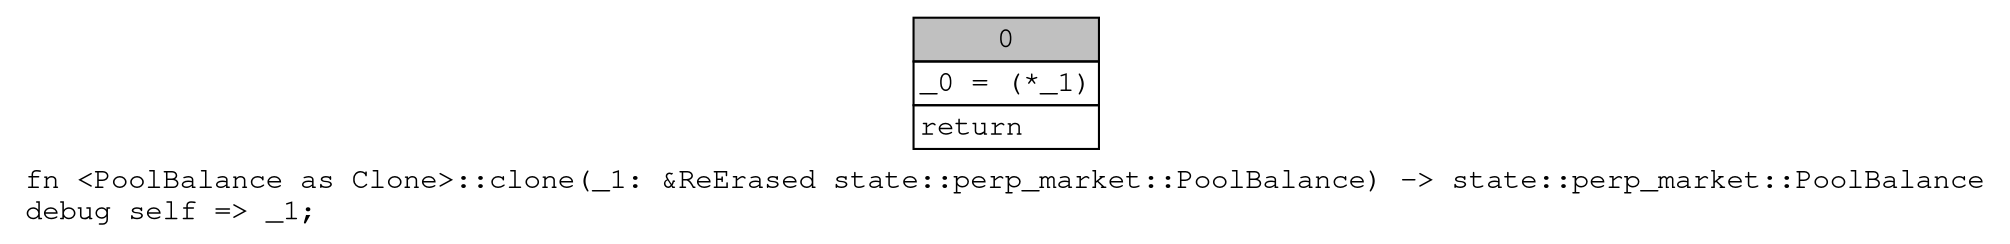 digraph Mir_0_17364 {
    graph [fontname="Courier, monospace"];
    node [fontname="Courier, monospace"];
    edge [fontname="Courier, monospace"];
    label=<fn &lt;PoolBalance as Clone&gt;::clone(_1: &amp;ReErased state::perp_market::PoolBalance) -&gt; state::perp_market::PoolBalance<br align="left"/>debug self =&gt; _1;<br align="left"/>>;
    bb0__0_17364 [shape="none", label=<<table border="0" cellborder="1" cellspacing="0"><tr><td bgcolor="gray" align="center" colspan="1">0</td></tr><tr><td align="left" balign="left">_0 = (*_1)<br/></td></tr><tr><td align="left">return</td></tr></table>>];
}
